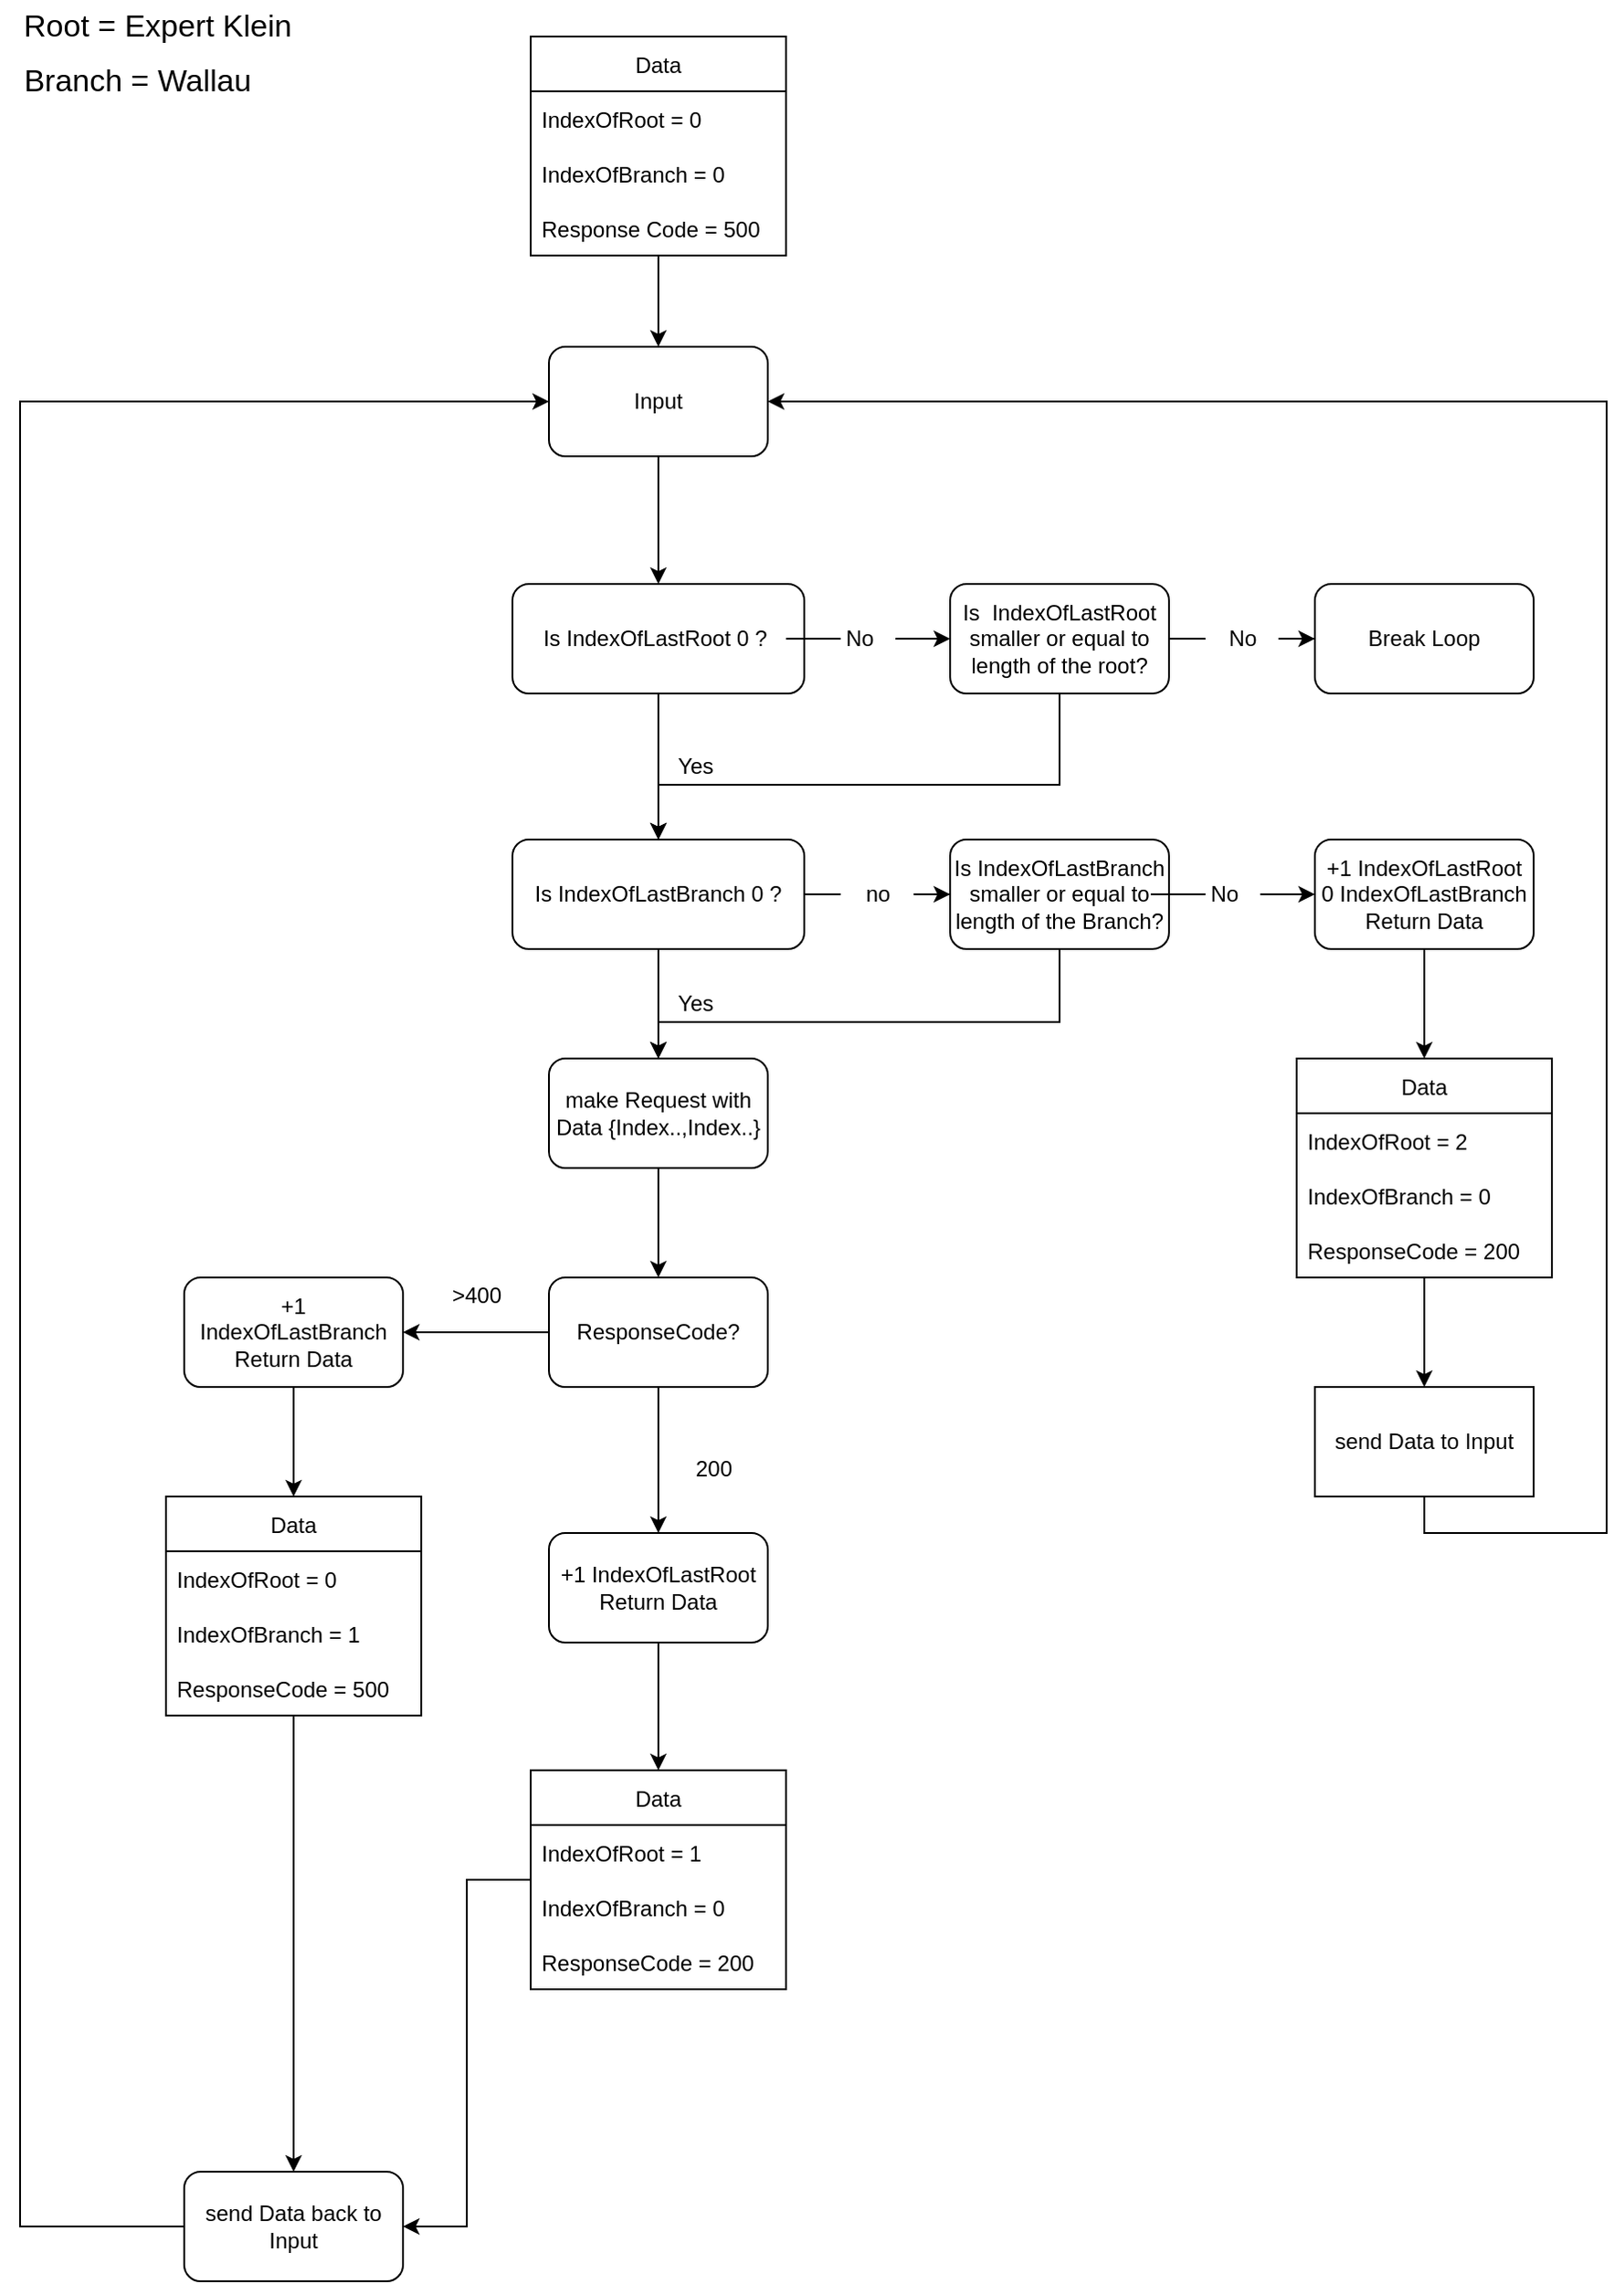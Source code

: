 <mxfile version="20.5.1" type="github">
  <diagram id="C5RBs43oDa-KdzZeNtuy" name="Page-1">
    <mxGraphModel dx="1244" dy="760" grid="1" gridSize="10" guides="1" tooltips="1" connect="1" arrows="1" fold="1" page="1" pageScale="1" pageWidth="827" pageHeight="1169" math="0" shadow="0">
      <root>
        <mxCell id="WIyWlLk6GJQsqaUBKTNV-0" />
        <mxCell id="WIyWlLk6GJQsqaUBKTNV-1" parent="WIyWlLk6GJQsqaUBKTNV-0" />
        <mxCell id="vZsECd-TPxy-p9VHk9jS-8" value="" style="edgeStyle=orthogonalEdgeStyle;rounded=0;orthogonalLoop=1;jettySize=auto;html=1;" edge="1" parent="WIyWlLk6GJQsqaUBKTNV-1" source="vZsECd-TPxy-p9VHk9jS-0" target="vZsECd-TPxy-p9VHk9jS-7">
          <mxGeometry relative="1" as="geometry" />
        </mxCell>
        <mxCell id="vZsECd-TPxy-p9VHk9jS-0" value="Input" style="rounded=1;whiteSpace=wrap;html=1;" vertex="1" parent="WIyWlLk6GJQsqaUBKTNV-1">
          <mxGeometry x="320" y="220" width="120" height="60" as="geometry" />
        </mxCell>
        <mxCell id="vZsECd-TPxy-p9VHk9jS-6" style="edgeStyle=orthogonalEdgeStyle;rounded=0;orthogonalLoop=1;jettySize=auto;html=1;entryX=0.5;entryY=0;entryDx=0;entryDy=0;" edge="1" parent="WIyWlLk6GJQsqaUBKTNV-1" source="vZsECd-TPxy-p9VHk9jS-2" target="vZsECd-TPxy-p9VHk9jS-0">
          <mxGeometry relative="1" as="geometry" />
        </mxCell>
        <mxCell id="vZsECd-TPxy-p9VHk9jS-2" value="Data" style="swimlane;fontStyle=0;childLayout=stackLayout;horizontal=1;startSize=30;horizontalStack=0;resizeParent=1;resizeParentMax=0;resizeLast=0;collapsible=1;marginBottom=0;" vertex="1" parent="WIyWlLk6GJQsqaUBKTNV-1">
          <mxGeometry x="310" y="50" width="140" height="120" as="geometry" />
        </mxCell>
        <mxCell id="vZsECd-TPxy-p9VHk9jS-3" value="IndexOfRoot = 0" style="text;strokeColor=none;fillColor=none;align=left;verticalAlign=middle;spacingLeft=4;spacingRight=4;overflow=hidden;points=[[0,0.5],[1,0.5]];portConstraint=eastwest;rotatable=0;" vertex="1" parent="vZsECd-TPxy-p9VHk9jS-2">
          <mxGeometry y="30" width="140" height="30" as="geometry" />
        </mxCell>
        <mxCell id="vZsECd-TPxy-p9VHk9jS-4" value="IndexOfBranch = 0" style="text;strokeColor=none;fillColor=none;align=left;verticalAlign=middle;spacingLeft=4;spacingRight=4;overflow=hidden;points=[[0,0.5],[1,0.5]];portConstraint=eastwest;rotatable=0;" vertex="1" parent="vZsECd-TPxy-p9VHk9jS-2">
          <mxGeometry y="60" width="140" height="30" as="geometry" />
        </mxCell>
        <mxCell id="vZsECd-TPxy-p9VHk9jS-5" value="Response Code = 500" style="text;strokeColor=none;fillColor=none;align=left;verticalAlign=middle;spacingLeft=4;spacingRight=4;overflow=hidden;points=[[0,0.5],[1,0.5]];portConstraint=eastwest;rotatable=0;" vertex="1" parent="vZsECd-TPxy-p9VHk9jS-2">
          <mxGeometry y="90" width="140" height="30" as="geometry" />
        </mxCell>
        <mxCell id="vZsECd-TPxy-p9VHk9jS-32" value="" style="edgeStyle=orthogonalEdgeStyle;rounded=0;orthogonalLoop=1;jettySize=auto;html=1;fontSize=12;" edge="1" parent="WIyWlLk6GJQsqaUBKTNV-1" source="vZsECd-TPxy-p9VHk9jS-7" target="vZsECd-TPxy-p9VHk9jS-31">
          <mxGeometry relative="1" as="geometry" />
        </mxCell>
        <mxCell id="vZsECd-TPxy-p9VHk9jS-60" value="" style="edgeStyle=orthogonalEdgeStyle;rounded=0;orthogonalLoop=1;jettySize=auto;html=1;strokeWidth=1;fontSize=12;startArrow=none;" edge="1" parent="WIyWlLk6GJQsqaUBKTNV-1" source="vZsECd-TPxy-p9VHk9jS-66" target="vZsECd-TPxy-p9VHk9jS-59">
          <mxGeometry relative="1" as="geometry" />
        </mxCell>
        <mxCell id="vZsECd-TPxy-p9VHk9jS-7" value="Is IndexOfLastRoot 0 ?&amp;nbsp;" style="whiteSpace=wrap;html=1;rounded=1;" vertex="1" parent="WIyWlLk6GJQsqaUBKTNV-1">
          <mxGeometry x="300" y="350" width="160" height="60" as="geometry" />
        </mxCell>
        <mxCell id="vZsECd-TPxy-p9VHk9jS-39" value="" style="edgeStyle=orthogonalEdgeStyle;rounded=0;orthogonalLoop=1;jettySize=auto;html=1;fontSize=12;" edge="1" parent="WIyWlLk6GJQsqaUBKTNV-1" source="vZsECd-TPxy-p9VHk9jS-11" target="vZsECd-TPxy-p9VHk9jS-38">
          <mxGeometry relative="1" as="geometry" />
        </mxCell>
        <mxCell id="vZsECd-TPxy-p9VHk9jS-11" value="make Request with Data {Index..,Index..}" style="whiteSpace=wrap;html=1;rounded=1;" vertex="1" parent="WIyWlLk6GJQsqaUBKTNV-1">
          <mxGeometry x="320" y="610" width="120" height="60" as="geometry" />
        </mxCell>
        <mxCell id="vZsECd-TPxy-p9VHk9jS-14" value="Yes" style="text;html=1;align=center;verticalAlign=middle;resizable=0;points=[];autosize=1;strokeColor=none;fillColor=none;" vertex="1" parent="WIyWlLk6GJQsqaUBKTNV-1">
          <mxGeometry x="380" y="435" width="40" height="30" as="geometry" />
        </mxCell>
        <mxCell id="vZsECd-TPxy-p9VHk9jS-21" value="Root = Expert Klein" style="text;html=1;align=center;verticalAlign=middle;resizable=0;points=[];autosize=1;strokeColor=none;fillColor=none;fontSize=17;" vertex="1" parent="WIyWlLk6GJQsqaUBKTNV-1">
          <mxGeometry x="20" y="30" width="170" height="30" as="geometry" />
        </mxCell>
        <mxCell id="vZsECd-TPxy-p9VHk9jS-22" value="Branch = Wallau" style="text;html=1;align=center;verticalAlign=middle;resizable=0;points=[];autosize=1;strokeColor=none;fillColor=none;fontSize=17;" vertex="1" parent="WIyWlLk6GJQsqaUBKTNV-1">
          <mxGeometry x="19" y="60" width="150" height="30" as="geometry" />
        </mxCell>
        <mxCell id="vZsECd-TPxy-p9VHk9jS-53" style="edgeStyle=orthogonalEdgeStyle;rounded=0;orthogonalLoop=1;jettySize=auto;html=1;entryX=1;entryY=0.5;entryDx=0;entryDy=0;fontSize=12;" edge="1" parent="WIyWlLk6GJQsqaUBKTNV-1" source="vZsECd-TPxy-p9VHk9jS-25" target="vZsECd-TPxy-p9VHk9jS-52">
          <mxGeometry relative="1" as="geometry" />
        </mxCell>
        <mxCell id="vZsECd-TPxy-p9VHk9jS-25" value="Data" style="swimlane;fontStyle=0;childLayout=stackLayout;horizontal=1;startSize=30;horizontalStack=0;resizeParent=1;resizeParentMax=0;resizeLast=0;collapsible=1;marginBottom=0;fontSize=12;" vertex="1" parent="WIyWlLk6GJQsqaUBKTNV-1">
          <mxGeometry x="310" y="1000" width="140" height="120" as="geometry" />
        </mxCell>
        <mxCell id="vZsECd-TPxy-p9VHk9jS-26" value="IndexOfRoot = 1" style="text;strokeColor=none;fillColor=none;align=left;verticalAlign=middle;spacingLeft=4;spacingRight=4;overflow=hidden;points=[[0,0.5],[1,0.5]];portConstraint=eastwest;rotatable=0;fontSize=12;" vertex="1" parent="vZsECd-TPxy-p9VHk9jS-25">
          <mxGeometry y="30" width="140" height="30" as="geometry" />
        </mxCell>
        <mxCell id="vZsECd-TPxy-p9VHk9jS-27" value="IndexOfBranch = 0" style="text;strokeColor=none;fillColor=none;align=left;verticalAlign=middle;spacingLeft=4;spacingRight=4;overflow=hidden;points=[[0,0.5],[1,0.5]];portConstraint=eastwest;rotatable=0;fontSize=12;" vertex="1" parent="vZsECd-TPxy-p9VHk9jS-25">
          <mxGeometry y="60" width="140" height="30" as="geometry" />
        </mxCell>
        <mxCell id="vZsECd-TPxy-p9VHk9jS-28" value="ResponseCode = 200" style="text;strokeColor=none;fillColor=none;align=left;verticalAlign=middle;spacingLeft=4;spacingRight=4;overflow=hidden;points=[[0,0.5],[1,0.5]];portConstraint=eastwest;rotatable=0;fontSize=12;" vertex="1" parent="vZsECd-TPxy-p9VHk9jS-25">
          <mxGeometry y="90" width="140" height="30" as="geometry" />
        </mxCell>
        <mxCell id="vZsECd-TPxy-p9VHk9jS-34" value="" style="edgeStyle=orthogonalEdgeStyle;rounded=0;orthogonalLoop=1;jettySize=auto;html=1;fontSize=12;" edge="1" parent="WIyWlLk6GJQsqaUBKTNV-1" source="vZsECd-TPxy-p9VHk9jS-31">
          <mxGeometry relative="1" as="geometry">
            <mxPoint x="380" y="610" as="targetPoint" />
          </mxGeometry>
        </mxCell>
        <mxCell id="vZsECd-TPxy-p9VHk9jS-69" value="" style="edgeStyle=orthogonalEdgeStyle;rounded=0;orthogonalLoop=1;jettySize=auto;html=1;strokeWidth=1;fontSize=12;startArrow=none;" edge="1" parent="WIyWlLk6GJQsqaUBKTNV-1" source="vZsECd-TPxy-p9VHk9jS-70" target="vZsECd-TPxy-p9VHk9jS-68">
          <mxGeometry relative="1" as="geometry" />
        </mxCell>
        <mxCell id="vZsECd-TPxy-p9VHk9jS-31" value="Is IndexOfLastBranch 0 ?" style="whiteSpace=wrap;html=1;rounded=1;" vertex="1" parent="WIyWlLk6GJQsqaUBKTNV-1">
          <mxGeometry x="300" y="490" width="160" height="60" as="geometry" />
        </mxCell>
        <mxCell id="vZsECd-TPxy-p9VHk9jS-35" value="Yes" style="text;html=1;align=center;verticalAlign=middle;resizable=0;points=[];autosize=1;strokeColor=none;fillColor=none;fontSize=12;" vertex="1" parent="WIyWlLk6GJQsqaUBKTNV-1">
          <mxGeometry x="380" y="565" width="40" height="30" as="geometry" />
        </mxCell>
        <mxCell id="vZsECd-TPxy-p9VHk9jS-41" value="" style="edgeStyle=orthogonalEdgeStyle;rounded=0;orthogonalLoop=1;jettySize=auto;html=1;fontSize=12;" edge="1" parent="WIyWlLk6GJQsqaUBKTNV-1" source="vZsECd-TPxy-p9VHk9jS-38" target="vZsECd-TPxy-p9VHk9jS-40">
          <mxGeometry relative="1" as="geometry" />
        </mxCell>
        <mxCell id="vZsECd-TPxy-p9VHk9jS-44" value="" style="edgeStyle=orthogonalEdgeStyle;rounded=0;orthogonalLoop=1;jettySize=auto;html=1;fontSize=12;" edge="1" parent="WIyWlLk6GJQsqaUBKTNV-1" source="vZsECd-TPxy-p9VHk9jS-38" target="vZsECd-TPxy-p9VHk9jS-43">
          <mxGeometry relative="1" as="geometry" />
        </mxCell>
        <mxCell id="vZsECd-TPxy-p9VHk9jS-38" value="ResponseCode?" style="whiteSpace=wrap;html=1;rounded=1;" vertex="1" parent="WIyWlLk6GJQsqaUBKTNV-1">
          <mxGeometry x="320" y="730" width="120" height="60" as="geometry" />
        </mxCell>
        <mxCell id="vZsECd-TPxy-p9VHk9jS-46" style="edgeStyle=orthogonalEdgeStyle;rounded=0;orthogonalLoop=1;jettySize=auto;html=1;entryX=0.5;entryY=0;entryDx=0;entryDy=0;fontSize=12;" edge="1" parent="WIyWlLk6GJQsqaUBKTNV-1" source="vZsECd-TPxy-p9VHk9jS-40" target="vZsECd-TPxy-p9VHk9jS-25">
          <mxGeometry relative="1" as="geometry" />
        </mxCell>
        <mxCell id="vZsECd-TPxy-p9VHk9jS-40" value="+1 IndexOfLastRoot Return Data" style="whiteSpace=wrap;html=1;rounded=1;" vertex="1" parent="WIyWlLk6GJQsqaUBKTNV-1">
          <mxGeometry x="320" y="870" width="120" height="60" as="geometry" />
        </mxCell>
        <mxCell id="vZsECd-TPxy-p9VHk9jS-42" value="200" style="text;html=1;align=center;verticalAlign=middle;resizable=0;points=[];autosize=1;strokeColor=none;fillColor=none;fontSize=12;" vertex="1" parent="WIyWlLk6GJQsqaUBKTNV-1">
          <mxGeometry x="390" y="820" width="40" height="30" as="geometry" />
        </mxCell>
        <mxCell id="vZsECd-TPxy-p9VHk9jS-51" style="edgeStyle=orthogonalEdgeStyle;rounded=0;orthogonalLoop=1;jettySize=auto;html=1;entryX=0.5;entryY=0;entryDx=0;entryDy=0;fontSize=12;" edge="1" parent="WIyWlLk6GJQsqaUBKTNV-1" source="vZsECd-TPxy-p9VHk9jS-43" target="vZsECd-TPxy-p9VHk9jS-47">
          <mxGeometry relative="1" as="geometry" />
        </mxCell>
        <mxCell id="vZsECd-TPxy-p9VHk9jS-43" value="+1 IndexOfLastBranch Return Data" style="whiteSpace=wrap;html=1;rounded=1;" vertex="1" parent="WIyWlLk6GJQsqaUBKTNV-1">
          <mxGeometry x="120" y="730" width="120" height="60" as="geometry" />
        </mxCell>
        <mxCell id="vZsECd-TPxy-p9VHk9jS-45" value="&amp;gt;400" style="text;html=1;align=center;verticalAlign=middle;resizable=0;points=[];autosize=1;strokeColor=none;fillColor=none;fontSize=12;" vertex="1" parent="WIyWlLk6GJQsqaUBKTNV-1">
          <mxGeometry x="255" y="725" width="50" height="30" as="geometry" />
        </mxCell>
        <mxCell id="vZsECd-TPxy-p9VHk9jS-54" style="edgeStyle=orthogonalEdgeStyle;rounded=0;orthogonalLoop=1;jettySize=auto;html=1;entryX=0.5;entryY=0;entryDx=0;entryDy=0;fontSize=12;" edge="1" parent="WIyWlLk6GJQsqaUBKTNV-1" source="vZsECd-TPxy-p9VHk9jS-47" target="vZsECd-TPxy-p9VHk9jS-52">
          <mxGeometry relative="1" as="geometry" />
        </mxCell>
        <mxCell id="vZsECd-TPxy-p9VHk9jS-47" value="Data" style="swimlane;fontStyle=0;childLayout=stackLayout;horizontal=1;startSize=30;horizontalStack=0;resizeParent=1;resizeParentMax=0;resizeLast=0;collapsible=1;marginBottom=0;fontSize=12;" vertex="1" parent="WIyWlLk6GJQsqaUBKTNV-1">
          <mxGeometry x="110" y="850" width="140" height="120" as="geometry" />
        </mxCell>
        <mxCell id="vZsECd-TPxy-p9VHk9jS-48" value="IndexOfRoot = 0" style="text;strokeColor=none;fillColor=none;align=left;verticalAlign=middle;spacingLeft=4;spacingRight=4;overflow=hidden;points=[[0,0.5],[1,0.5]];portConstraint=eastwest;rotatable=0;fontSize=12;" vertex="1" parent="vZsECd-TPxy-p9VHk9jS-47">
          <mxGeometry y="30" width="140" height="30" as="geometry" />
        </mxCell>
        <mxCell id="vZsECd-TPxy-p9VHk9jS-49" value="IndexOfBranch = 1" style="text;strokeColor=none;fillColor=none;align=left;verticalAlign=middle;spacingLeft=4;spacingRight=4;overflow=hidden;points=[[0,0.5],[1,0.5]];portConstraint=eastwest;rotatable=0;fontSize=12;" vertex="1" parent="vZsECd-TPxy-p9VHk9jS-47">
          <mxGeometry y="60" width="140" height="30" as="geometry" />
        </mxCell>
        <mxCell id="vZsECd-TPxy-p9VHk9jS-50" value="ResponseCode = 500" style="text;strokeColor=none;fillColor=none;align=left;verticalAlign=middle;spacingLeft=4;spacingRight=4;overflow=hidden;points=[[0,0.5],[1,0.5]];portConstraint=eastwest;rotatable=0;fontSize=12;" vertex="1" parent="vZsECd-TPxy-p9VHk9jS-47">
          <mxGeometry y="90" width="140" height="30" as="geometry" />
        </mxCell>
        <mxCell id="vZsECd-TPxy-p9VHk9jS-55" style="edgeStyle=orthogonalEdgeStyle;rounded=0;orthogonalLoop=1;jettySize=auto;html=1;entryX=0;entryY=0.5;entryDx=0;entryDy=0;fontSize=12;strokeWidth=1;" edge="1" parent="WIyWlLk6GJQsqaUBKTNV-1" source="vZsECd-TPxy-p9VHk9jS-52" target="vZsECd-TPxy-p9VHk9jS-0">
          <mxGeometry relative="1" as="geometry">
            <Array as="points">
              <mxPoint x="30" y="1250" />
              <mxPoint x="30" y="250" />
            </Array>
          </mxGeometry>
        </mxCell>
        <mxCell id="vZsECd-TPxy-p9VHk9jS-52" value="send Data back to Input" style="rounded=1;whiteSpace=wrap;html=1;fontSize=12;" vertex="1" parent="WIyWlLk6GJQsqaUBKTNV-1">
          <mxGeometry x="120" y="1220" width="120" height="60" as="geometry" />
        </mxCell>
        <mxCell id="vZsECd-TPxy-p9VHk9jS-61" style="edgeStyle=orthogonalEdgeStyle;rounded=0;orthogonalLoop=1;jettySize=auto;html=1;entryX=0.5;entryY=0;entryDx=0;entryDy=0;strokeWidth=1;fontSize=12;" edge="1" parent="WIyWlLk6GJQsqaUBKTNV-1" source="vZsECd-TPxy-p9VHk9jS-59" target="vZsECd-TPxy-p9VHk9jS-31">
          <mxGeometry relative="1" as="geometry">
            <Array as="points">
              <mxPoint x="600" y="460" />
              <mxPoint x="380" y="460" />
            </Array>
          </mxGeometry>
        </mxCell>
        <mxCell id="vZsECd-TPxy-p9VHk9jS-64" value="" style="edgeStyle=orthogonalEdgeStyle;rounded=0;orthogonalLoop=1;jettySize=auto;html=1;strokeWidth=1;fontSize=12;startArrow=none;" edge="1" parent="WIyWlLk6GJQsqaUBKTNV-1" source="vZsECd-TPxy-p9VHk9jS-65" target="vZsECd-TPxy-p9VHk9jS-63">
          <mxGeometry relative="1" as="geometry" />
        </mxCell>
        <mxCell id="vZsECd-TPxy-p9VHk9jS-59" value="Is&amp;nbsp; IndexOfLastRoot smaller or equal to length of the root?" style="whiteSpace=wrap;html=1;rounded=1;" vertex="1" parent="WIyWlLk6GJQsqaUBKTNV-1">
          <mxGeometry x="540" y="350" width="120" height="60" as="geometry" />
        </mxCell>
        <mxCell id="vZsECd-TPxy-p9VHk9jS-63" value="Break Loop" style="whiteSpace=wrap;html=1;rounded=1;" vertex="1" parent="WIyWlLk6GJQsqaUBKTNV-1">
          <mxGeometry x="740" y="350" width="120" height="60" as="geometry" />
        </mxCell>
        <mxCell id="vZsECd-TPxy-p9VHk9jS-75" style="edgeStyle=orthogonalEdgeStyle;rounded=0;orthogonalLoop=1;jettySize=auto;html=1;entryX=0.5;entryY=0;entryDx=0;entryDy=0;strokeWidth=1;fontSize=12;" edge="1" parent="WIyWlLk6GJQsqaUBKTNV-1" source="vZsECd-TPxy-p9VHk9jS-68" target="vZsECd-TPxy-p9VHk9jS-11">
          <mxGeometry relative="1" as="geometry">
            <Array as="points">
              <mxPoint x="600" y="590" />
              <mxPoint x="380" y="590" />
            </Array>
          </mxGeometry>
        </mxCell>
        <mxCell id="vZsECd-TPxy-p9VHk9jS-77" value="" style="edgeStyle=orthogonalEdgeStyle;rounded=0;orthogonalLoop=1;jettySize=auto;html=1;strokeWidth=1;fontSize=12;startArrow=none;" edge="1" parent="WIyWlLk6GJQsqaUBKTNV-1" source="vZsECd-TPxy-p9VHk9jS-78" target="vZsECd-TPxy-p9VHk9jS-76">
          <mxGeometry relative="1" as="geometry" />
        </mxCell>
        <mxCell id="vZsECd-TPxy-p9VHk9jS-68" value="Is IndexOfLastBranch smaller or equal to length of the Branch?" style="whiteSpace=wrap;html=1;rounded=1;" vertex="1" parent="WIyWlLk6GJQsqaUBKTNV-1">
          <mxGeometry x="540" y="490" width="120" height="60" as="geometry" />
        </mxCell>
        <mxCell id="vZsECd-TPxy-p9VHk9jS-70" value="no" style="text;html=1;align=center;verticalAlign=middle;resizable=0;points=[];autosize=1;strokeColor=none;fillColor=none;fontSize=12;" vertex="1" parent="WIyWlLk6GJQsqaUBKTNV-1">
          <mxGeometry x="480" y="505" width="40" height="30" as="geometry" />
        </mxCell>
        <mxCell id="vZsECd-TPxy-p9VHk9jS-71" value="" style="edgeStyle=orthogonalEdgeStyle;rounded=0;orthogonalLoop=1;jettySize=auto;html=1;strokeWidth=1;fontSize=12;endArrow=none;" edge="1" parent="WIyWlLk6GJQsqaUBKTNV-1" source="vZsECd-TPxy-p9VHk9jS-31" target="vZsECd-TPxy-p9VHk9jS-70">
          <mxGeometry relative="1" as="geometry">
            <mxPoint x="460" y="520" as="sourcePoint" />
            <mxPoint x="560" y="520" as="targetPoint" />
          </mxGeometry>
        </mxCell>
        <mxCell id="vZsECd-TPxy-p9VHk9jS-66" value="No" style="text;html=1;align=center;verticalAlign=middle;resizable=0;points=[];autosize=1;strokeColor=none;fillColor=none;fontSize=12;" vertex="1" parent="WIyWlLk6GJQsqaUBKTNV-1">
          <mxGeometry x="470" y="365" width="40" height="30" as="geometry" />
        </mxCell>
        <mxCell id="vZsECd-TPxy-p9VHk9jS-72" value="" style="edgeStyle=orthogonalEdgeStyle;rounded=0;orthogonalLoop=1;jettySize=auto;html=1;strokeWidth=1;fontSize=12;endArrow=none;" edge="1" parent="WIyWlLk6GJQsqaUBKTNV-1" source="vZsECd-TPxy-p9VHk9jS-7" target="vZsECd-TPxy-p9VHk9jS-66">
          <mxGeometry relative="1" as="geometry">
            <mxPoint x="460" y="380" as="sourcePoint" />
            <mxPoint x="540" y="380" as="targetPoint" />
          </mxGeometry>
        </mxCell>
        <mxCell id="vZsECd-TPxy-p9VHk9jS-65" value="No" style="text;html=1;align=center;verticalAlign=middle;resizable=0;points=[];autosize=1;strokeColor=none;fillColor=none;fontSize=12;" vertex="1" parent="WIyWlLk6GJQsqaUBKTNV-1">
          <mxGeometry x="680" y="365" width="40" height="30" as="geometry" />
        </mxCell>
        <mxCell id="vZsECd-TPxy-p9VHk9jS-73" value="" style="edgeStyle=orthogonalEdgeStyle;rounded=0;orthogonalLoop=1;jettySize=auto;html=1;strokeWidth=1;fontSize=12;endArrow=none;" edge="1" parent="WIyWlLk6GJQsqaUBKTNV-1" source="vZsECd-TPxy-p9VHk9jS-59" target="vZsECd-TPxy-p9VHk9jS-65">
          <mxGeometry relative="1" as="geometry">
            <mxPoint x="660" y="380" as="sourcePoint" />
            <mxPoint x="740" y="380" as="targetPoint" />
          </mxGeometry>
        </mxCell>
        <mxCell id="vZsECd-TPxy-p9VHk9jS-84" style="edgeStyle=orthogonalEdgeStyle;rounded=0;orthogonalLoop=1;jettySize=auto;html=1;entryX=0.5;entryY=0;entryDx=0;entryDy=0;strokeWidth=1;fontSize=12;" edge="1" parent="WIyWlLk6GJQsqaUBKTNV-1" source="vZsECd-TPxy-p9VHk9jS-76" target="vZsECd-TPxy-p9VHk9jS-80">
          <mxGeometry relative="1" as="geometry" />
        </mxCell>
        <mxCell id="vZsECd-TPxy-p9VHk9jS-76" value="+1 IndexOfLastRoot&lt;br&gt;0 IndexOfLastBranch Return Data" style="whiteSpace=wrap;html=1;rounded=1;" vertex="1" parent="WIyWlLk6GJQsqaUBKTNV-1">
          <mxGeometry x="740" y="490" width="120" height="60" as="geometry" />
        </mxCell>
        <mxCell id="vZsECd-TPxy-p9VHk9jS-78" value="No" style="text;html=1;align=center;verticalAlign=middle;resizable=0;points=[];autosize=1;strokeColor=none;fillColor=none;fontSize=12;" vertex="1" parent="WIyWlLk6GJQsqaUBKTNV-1">
          <mxGeometry x="670" y="505" width="40" height="30" as="geometry" />
        </mxCell>
        <mxCell id="vZsECd-TPxy-p9VHk9jS-79" value="" style="edgeStyle=orthogonalEdgeStyle;rounded=0;orthogonalLoop=1;jettySize=auto;html=1;strokeWidth=1;fontSize=12;endArrow=none;" edge="1" parent="WIyWlLk6GJQsqaUBKTNV-1" source="vZsECd-TPxy-p9VHk9jS-68" target="vZsECd-TPxy-p9VHk9jS-78">
          <mxGeometry relative="1" as="geometry">
            <mxPoint x="660" y="520" as="sourcePoint" />
            <mxPoint x="740" y="520" as="targetPoint" />
          </mxGeometry>
        </mxCell>
        <mxCell id="vZsECd-TPxy-p9VHk9jS-89" value="" style="edgeStyle=orthogonalEdgeStyle;rounded=0;orthogonalLoop=1;jettySize=auto;html=1;strokeWidth=1;fontSize=12;" edge="1" parent="WIyWlLk6GJQsqaUBKTNV-1" source="vZsECd-TPxy-p9VHk9jS-80" target="vZsECd-TPxy-p9VHk9jS-88">
          <mxGeometry relative="1" as="geometry" />
        </mxCell>
        <mxCell id="vZsECd-TPxy-p9VHk9jS-80" value="Data" style="swimlane;fontStyle=0;childLayout=stackLayout;horizontal=1;startSize=30;horizontalStack=0;resizeParent=1;resizeParentMax=0;resizeLast=0;collapsible=1;marginBottom=0;fontSize=12;" vertex="1" parent="WIyWlLk6GJQsqaUBKTNV-1">
          <mxGeometry x="730" y="610" width="140" height="120" as="geometry" />
        </mxCell>
        <mxCell id="vZsECd-TPxy-p9VHk9jS-85" value="IndexOfRoot = 2" style="text;strokeColor=none;fillColor=none;align=left;verticalAlign=middle;spacingLeft=4;spacingRight=4;overflow=hidden;points=[[0,0.5],[1,0.5]];portConstraint=eastwest;rotatable=0;fontSize=12;" vertex="1" parent="vZsECd-TPxy-p9VHk9jS-80">
          <mxGeometry y="30" width="140" height="30" as="geometry" />
        </mxCell>
        <mxCell id="vZsECd-TPxy-p9VHk9jS-82" value="IndexOfBranch = 0" style="text;strokeColor=none;fillColor=none;align=left;verticalAlign=middle;spacingLeft=4;spacingRight=4;overflow=hidden;points=[[0,0.5],[1,0.5]];portConstraint=eastwest;rotatable=0;fontSize=12;" vertex="1" parent="vZsECd-TPxy-p9VHk9jS-80">
          <mxGeometry y="60" width="140" height="30" as="geometry" />
        </mxCell>
        <mxCell id="vZsECd-TPxy-p9VHk9jS-83" value="ResponseCode = 200" style="text;strokeColor=none;fillColor=none;align=left;verticalAlign=middle;spacingLeft=4;spacingRight=4;overflow=hidden;points=[[0,0.5],[1,0.5]];portConstraint=eastwest;rotatable=0;fontSize=12;" vertex="1" parent="vZsECd-TPxy-p9VHk9jS-80">
          <mxGeometry y="90" width="140" height="30" as="geometry" />
        </mxCell>
        <mxCell id="vZsECd-TPxy-p9VHk9jS-90" style="edgeStyle=orthogonalEdgeStyle;rounded=0;orthogonalLoop=1;jettySize=auto;html=1;entryX=1;entryY=0.5;entryDx=0;entryDy=0;strokeWidth=1;fontSize=12;" edge="1" parent="WIyWlLk6GJQsqaUBKTNV-1" source="vZsECd-TPxy-p9VHk9jS-88" target="vZsECd-TPxy-p9VHk9jS-0">
          <mxGeometry relative="1" as="geometry">
            <Array as="points">
              <mxPoint x="900" y="870" />
              <mxPoint x="900" y="250" />
            </Array>
          </mxGeometry>
        </mxCell>
        <mxCell id="vZsECd-TPxy-p9VHk9jS-88" value="send Data to Input" style="whiteSpace=wrap;html=1;fontStyle=0;startSize=30;" vertex="1" parent="WIyWlLk6GJQsqaUBKTNV-1">
          <mxGeometry x="740" y="790" width="120" height="60" as="geometry" />
        </mxCell>
      </root>
    </mxGraphModel>
  </diagram>
</mxfile>
